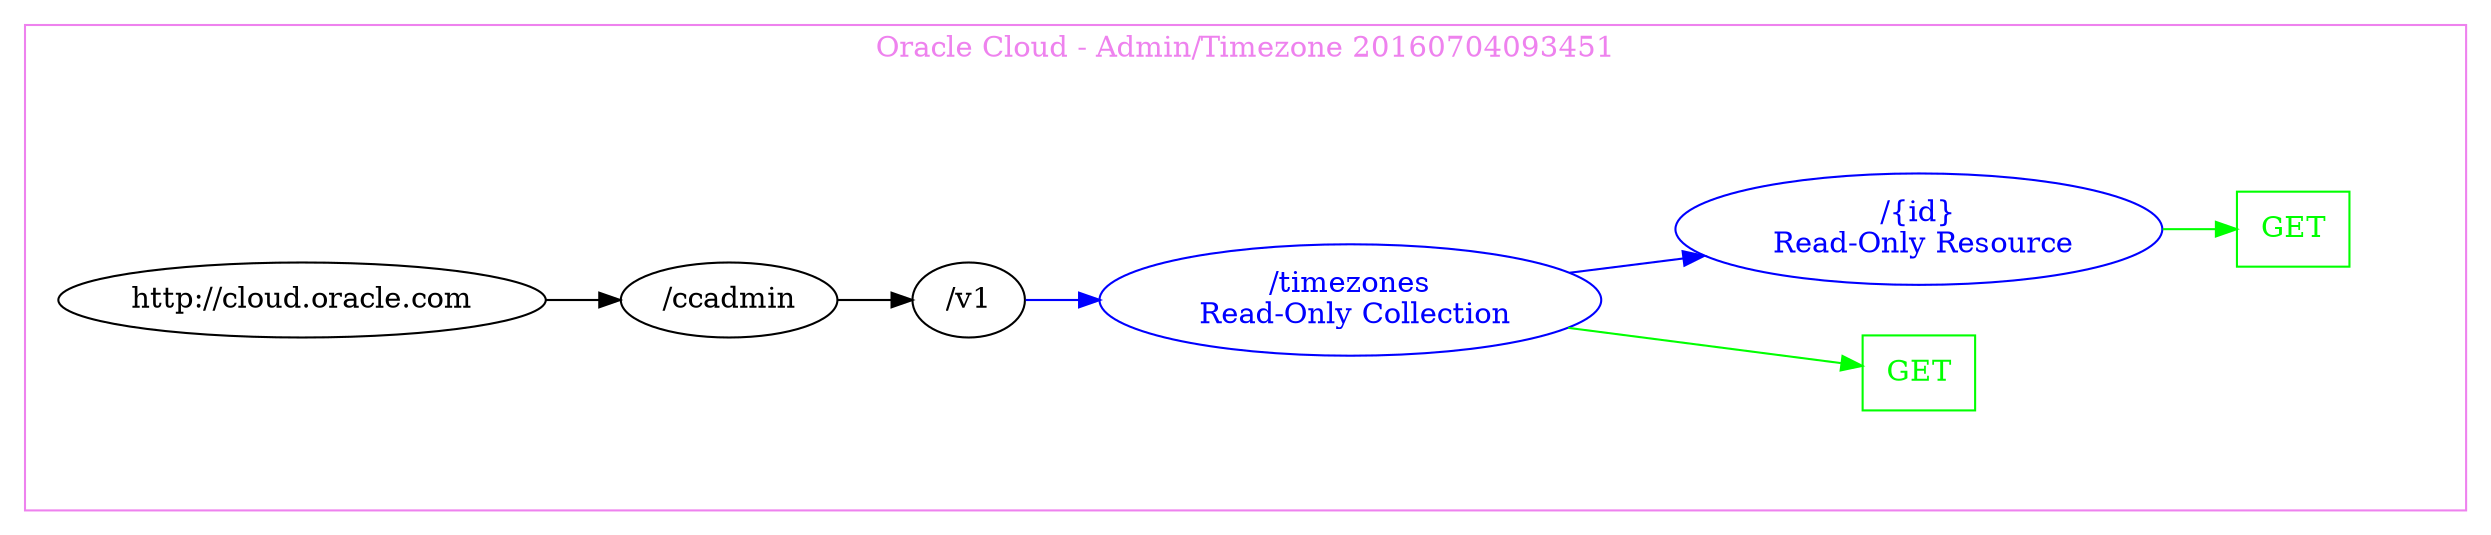 digraph Cloud_Computing_REST_API {
rankdir="LR";
subgraph cluster_0 {
label="Oracle Cloud - Admin/Timezone 20160704093451"
color=violet
fontcolor=violet
subgraph cluster_1 {
label=""
color=white
fontcolor=white
node1 [label="http://cloud.oracle.com", shape="ellipse", color="black", fontcolor="black"]
node1 -> node2 [color="black", fontcolor="black"]
subgraph cluster_2 {
label=""
color=white
fontcolor=white
node2 [label="/ccadmin", shape="ellipse", color="black", fontcolor="black"]
node2 -> node3 [color="black", fontcolor="black"]
subgraph cluster_3 {
label=""
color=white
fontcolor=white
node3 [label="/v1", shape="ellipse", color="black", fontcolor="black"]
node3 -> node4 [color="blue", fontcolor="blue"]
subgraph cluster_4 {
label=""
color=white
fontcolor=white
node4 [label="/timezones\n Read-Only Collection", shape="ellipse", color="blue", fontcolor="blue"]
node4 -> node5 [color="green", fontcolor="green"]
subgraph cluster_5 {
label=""
color=white
fontcolor=white
node5 [label="GET", shape="box", color="green", fontcolor="green"]
}
node4 -> node6 [color="blue", fontcolor="blue"]
subgraph cluster_6 {
label=""
color=white
fontcolor=white
node6 [label="/{id}\n Read-Only Resource", shape="ellipse", color="blue", fontcolor="blue"]
node6 -> node7 [color="green", fontcolor="green"]
subgraph cluster_7 {
label=""
color=white
fontcolor=white
node7 [label="GET", shape="box", color="green", fontcolor="green"]
}
}
}
}
}
}
}
}

